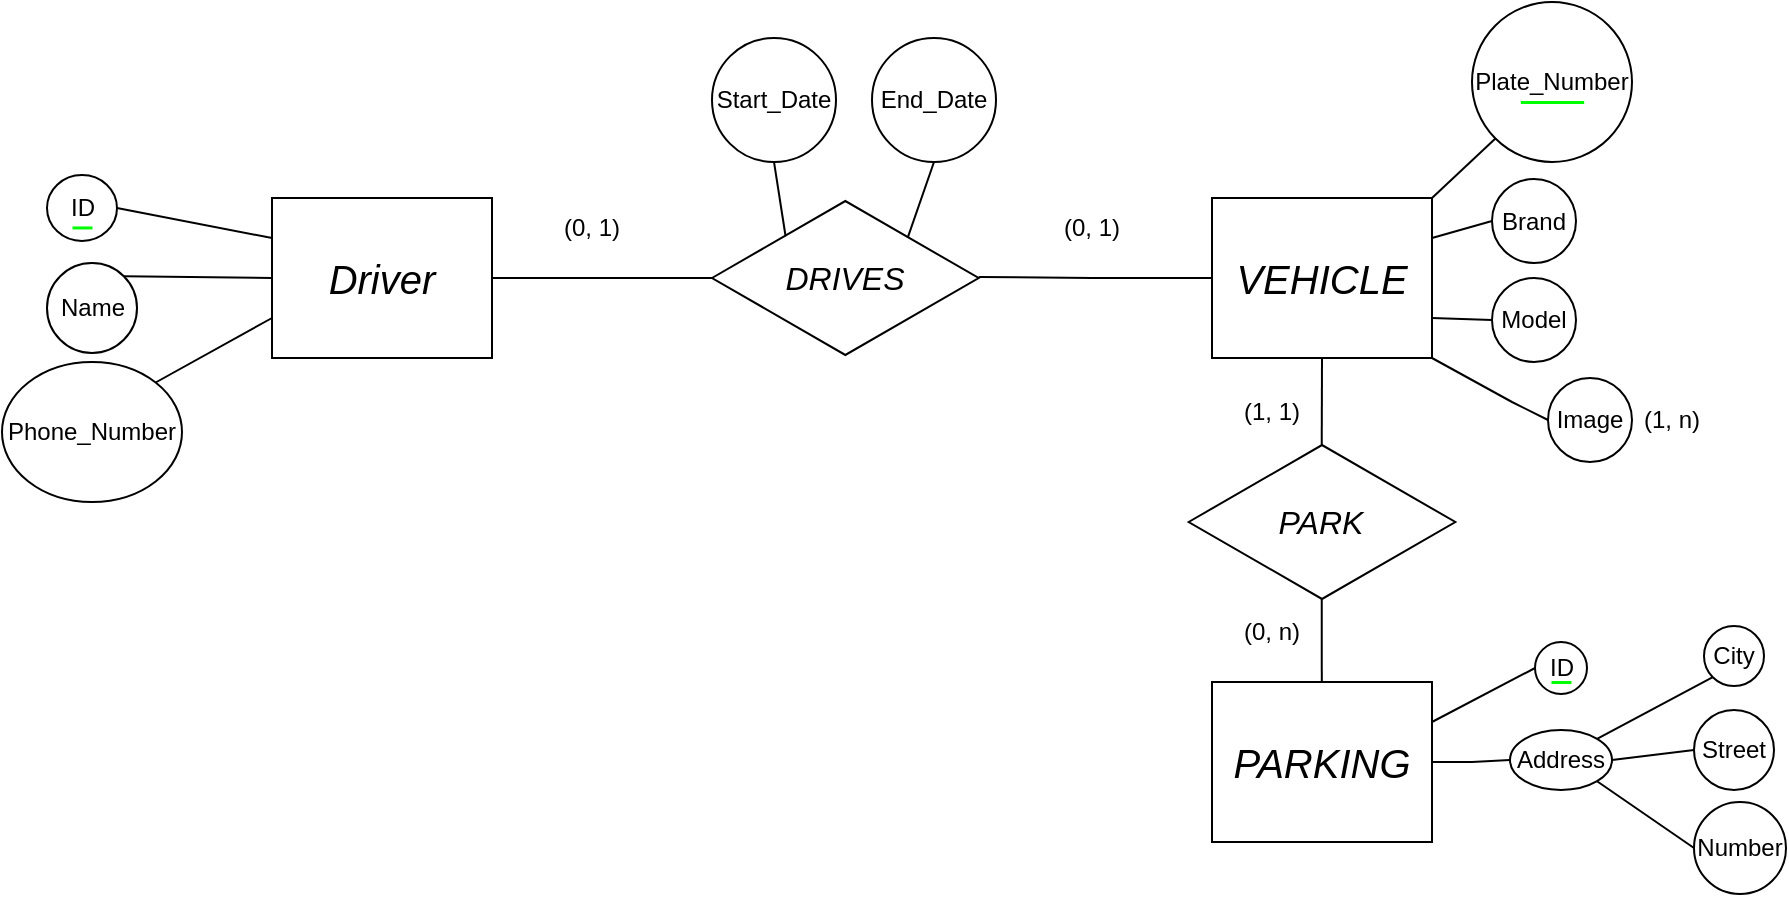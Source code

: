 <mxfile version="24.7.8">
  <diagram name="Página-1" id="oE5SToJG6d0fqBrR_LVp">
    <mxGraphModel dx="733" dy="456" grid="1" gridSize="10" guides="1" tooltips="1" connect="1" arrows="1" fold="1" page="1" pageScale="1" pageWidth="1169" pageHeight="827" math="0" shadow="0">
      <root>
        <mxCell id="0" />
        <mxCell id="1" parent="0" />
        <mxCell id="YD6msoa2M3r7hMomgX2S-1" value="&lt;span style=&quot;font-size: 20px;&quot;&gt;&lt;i&gt;Driver&lt;/i&gt;&lt;/span&gt;" style="rounded=0;whiteSpace=wrap;html=1;fillColor=none;" parent="1" vertex="1">
          <mxGeometry x="370" y="118" width="110" height="80" as="geometry" />
        </mxCell>
        <mxCell id="YD6msoa2M3r7hMomgX2S-2" value="&lt;i style=&quot;&quot;&gt;&lt;font style=&quot;font-size: 20px;&quot;&gt;VEHICLE&lt;/font&gt;&lt;/i&gt;" style="rounded=0;whiteSpace=wrap;html=1;fillColor=none;align=center;" parent="1" vertex="1">
          <mxGeometry x="840" y="118" width="110" height="80" as="geometry" />
        </mxCell>
        <mxCell id="YD6msoa2M3r7hMomgX2S-3" value="&lt;span style=&quot;font-size: 16px;&quot;&gt;&lt;i&gt;DRIVES&lt;/i&gt;&lt;/span&gt;" style="html=1;whiteSpace=wrap;aspect=fixed;shape=isoRectangle;fillColor=none;" parent="1" vertex="1">
          <mxGeometry x="590" y="118" width="133.34" height="80" as="geometry" />
        </mxCell>
        <mxCell id="YD6msoa2M3r7hMomgX2S-5" value="" style="endArrow=none;html=1;rounded=0;exitX=1;exitY=0.5;exitDx=0;exitDy=0;" parent="1" source="YD6msoa2M3r7hMomgX2S-1" edge="1">
          <mxGeometry width="50" height="50" relative="1" as="geometry">
            <mxPoint x="490" y="158" as="sourcePoint" />
            <mxPoint x="590" y="158" as="targetPoint" />
          </mxGeometry>
        </mxCell>
        <mxCell id="YD6msoa2M3r7hMomgX2S-6" value="" style="endArrow=none;html=1;rounded=0;exitX=1;exitY=0.5;exitDx=0;exitDy=0;entryX=0;entryY=0.5;entryDx=0;entryDy=0;" parent="1" target="YD6msoa2M3r7hMomgX2S-2" edge="1">
          <mxGeometry width="50" height="50" relative="1" as="geometry">
            <mxPoint x="723.34" y="157.5" as="sourcePoint" />
            <mxPoint x="835.34" y="158.5" as="targetPoint" />
            <Array as="points">
              <mxPoint x="780" y="158" />
            </Array>
          </mxGeometry>
        </mxCell>
        <mxCell id="YD6msoa2M3r7hMomgX2S-8" value="Name" style="text;html=1;align=center;verticalAlign=middle;resizable=0;points=[];autosize=1;strokeColor=none;fillColor=none;" parent="1" vertex="1">
          <mxGeometry x="250" y="158" width="60" height="30" as="geometry" />
        </mxCell>
        <mxCell id="YD6msoa2M3r7hMomgX2S-23" value="" style="endArrow=none;html=1;rounded=0;entryX=0;entryY=0.75;entryDx=0;entryDy=0;exitX=1;exitY=0;exitDx=0;exitDy=0;" parent="1" source="YD6msoa2M3r7hMomgX2S-17" target="YD6msoa2M3r7hMomgX2S-1" edge="1">
          <mxGeometry width="50" height="50" relative="1" as="geometry">
            <mxPoint x="320" y="224" as="sourcePoint" />
            <mxPoint x="330" y="168" as="targetPoint" />
            <Array as="points" />
          </mxGeometry>
        </mxCell>
        <mxCell id="YD6msoa2M3r7hMomgX2S-25" value="" style="endArrow=none;html=1;rounded=0;entryX=0;entryY=0.5;entryDx=0;entryDy=0;exitX=1;exitY=0;exitDx=0;exitDy=0;" parent="1" source="EoohrdejDbw18MWcAkVu-14" target="YD6msoa2M3r7hMomgX2S-1" edge="1">
          <mxGeometry width="50" height="50" relative="1" as="geometry">
            <mxPoint x="320" y="148" as="sourcePoint" />
            <mxPoint x="371" y="145" as="targetPoint" />
            <Array as="points" />
          </mxGeometry>
        </mxCell>
        <mxCell id="YD6msoa2M3r7hMomgX2S-47" value="ID" style="text;html=1;align=center;verticalAlign=middle;resizable=0;points=[];autosize=1;strokeColor=none;fillColor=none;" parent="1" vertex="1">
          <mxGeometry x="255" y="108" width="40" height="30" as="geometry" />
        </mxCell>
        <mxCell id="YD6msoa2M3r7hMomgX2S-48" value="" style="endArrow=none;html=1;rounded=0;exitX=1;exitY=0.5;exitDx=0;exitDy=0;entryX=0;entryY=0.25;entryDx=0;entryDy=0;" parent="1" source="EoohrdejDbw18MWcAkVu-1" target="YD6msoa2M3r7hMomgX2S-1" edge="1">
          <mxGeometry width="50" height="50" relative="1" as="geometry">
            <mxPoint x="315" y="123" as="sourcePoint" />
            <mxPoint x="360" y="130" as="targetPoint" />
            <Array as="points" />
          </mxGeometry>
        </mxCell>
        <mxCell id="YD6msoa2M3r7hMomgX2S-49" value="(0, 1)" style="text;html=1;align=center;verticalAlign=middle;whiteSpace=wrap;rounded=0;" parent="1" vertex="1">
          <mxGeometry x="500" y="118" width="60" height="30" as="geometry" />
        </mxCell>
        <mxCell id="YD6msoa2M3r7hMomgX2S-50" value="(0, 1)" style="text;html=1;align=center;verticalAlign=middle;whiteSpace=wrap;rounded=0;" parent="1" vertex="1">
          <mxGeometry x="750" y="118" width="60" height="30" as="geometry" />
        </mxCell>
        <mxCell id="EoohrdejDbw18MWcAkVu-1" value="" style="ellipse;whiteSpace=wrap;html=1;fillColor=none;" parent="1" vertex="1">
          <mxGeometry x="257.5" y="106.5" width="35" height="33" as="geometry" />
        </mxCell>
        <mxCell id="EoohrdejDbw18MWcAkVu-11" value="" style="endArrow=none;html=1;rounded=0;strokeWidth=1.5;strokeColor=#00ff00;" parent="1" edge="1">
          <mxGeometry width="50" height="50" relative="1" as="geometry">
            <mxPoint x="270" y="132.72" as="sourcePoint" />
            <mxPoint x="280" y="132.72" as="targetPoint" />
          </mxGeometry>
        </mxCell>
        <mxCell id="EoohrdejDbw18MWcAkVu-14" value="" style="ellipse;whiteSpace=wrap;html=1;aspect=fixed;fillColor=none;" parent="1" vertex="1">
          <mxGeometry x="257.5" y="150.5" width="45" height="45" as="geometry" />
        </mxCell>
        <mxCell id="EoohrdejDbw18MWcAkVu-15" style="edgeStyle=orthogonalEdgeStyle;rounded=0;orthogonalLoop=1;jettySize=auto;html=1;exitX=0.5;exitY=1;exitDx=0;exitDy=0;" parent="1" source="EoohrdejDbw18MWcAkVu-14" target="EoohrdejDbw18MWcAkVu-14" edge="1">
          <mxGeometry relative="1" as="geometry" />
        </mxCell>
        <mxCell id="7mogBvrklBRCSHPhgobV-1" value="&lt;i style=&quot;&quot;&gt;&lt;font style=&quot;font-size: 20px;&quot;&gt;PARKING&lt;/font&gt;&lt;/i&gt;" style="rounded=0;whiteSpace=wrap;html=1;fillColor=none;align=center;" parent="1" vertex="1">
          <mxGeometry x="840" y="360" width="110" height="80" as="geometry" />
        </mxCell>
        <mxCell id="7mogBvrklBRCSHPhgobV-2" value="&lt;span style=&quot;font-size: 16px;&quot;&gt;&lt;i&gt;PARK&lt;/i&gt;&lt;/span&gt;" style="html=1;whiteSpace=wrap;aspect=fixed;shape=isoRectangle;fillColor=none;" parent="1" vertex="1">
          <mxGeometry x="828.33" y="240" width="133.34" height="80" as="geometry" />
        </mxCell>
        <mxCell id="7mogBvrklBRCSHPhgobV-3" value="" style="endArrow=none;html=1;rounded=0;entryX=0.5;entryY=1;entryDx=0;entryDy=0;exitX=0.499;exitY=0.024;exitDx=0;exitDy=0;exitPerimeter=0;" parent="1" source="7mogBvrklBRCSHPhgobV-2" target="YD6msoa2M3r7hMomgX2S-2" edge="1">
          <mxGeometry width="50" height="50" relative="1" as="geometry">
            <mxPoint x="900" y="230" as="sourcePoint" />
            <mxPoint x="890" y="210" as="targetPoint" />
            <Array as="points" />
          </mxGeometry>
        </mxCell>
        <mxCell id="7mogBvrklBRCSHPhgobV-4" value="" style="endArrow=none;html=1;rounded=0;exitX=0.499;exitY=0.024;exitDx=0;exitDy=0;exitPerimeter=0;entryX=0.499;entryY=0.978;entryDx=0;entryDy=0;entryPerimeter=0;" parent="1" target="7mogBvrklBRCSHPhgobV-2" edge="1">
          <mxGeometry width="50" height="50" relative="1" as="geometry">
            <mxPoint x="894.9" y="360" as="sourcePoint" />
            <mxPoint x="895" y="320" as="targetPoint" />
            <Array as="points" />
          </mxGeometry>
        </mxCell>
        <mxCell id="7mogBvrklBRCSHPhgobV-5" value="(1, 1)" style="text;html=1;align=center;verticalAlign=middle;whiteSpace=wrap;rounded=0;" parent="1" vertex="1">
          <mxGeometry x="840" y="210" width="60" height="30" as="geometry" />
        </mxCell>
        <mxCell id="7mogBvrklBRCSHPhgobV-6" value="(0, n)" style="text;html=1;align=center;verticalAlign=middle;whiteSpace=wrap;rounded=0;" parent="1" vertex="1">
          <mxGeometry x="840" y="320" width="60" height="30" as="geometry" />
        </mxCell>
        <mxCell id="YD6msoa2M3r7hMomgX2S-17" value="Phone_Number" style="ellipse;whiteSpace=wrap;html=1;fillColor=none;" parent="1" vertex="1">
          <mxGeometry x="235" y="200" width="90" height="70" as="geometry" />
        </mxCell>
        <mxCell id="eusQgZ99jfotjbnobgPZ-1" value="Plate_Number" style="ellipse;whiteSpace=wrap;html=1;aspect=fixed;fillColor=none;" vertex="1" parent="1">
          <mxGeometry x="970" y="20" width="80" height="80" as="geometry" />
        </mxCell>
        <mxCell id="eusQgZ99jfotjbnobgPZ-2" value="Brand" style="ellipse;whiteSpace=wrap;html=1;aspect=fixed;fillColor=none;" vertex="1" parent="1">
          <mxGeometry x="980" y="108.5" width="42" height="42" as="geometry" />
        </mxCell>
        <mxCell id="eusQgZ99jfotjbnobgPZ-3" value="Model" style="ellipse;whiteSpace=wrap;html=1;aspect=fixed;fillColor=none;" vertex="1" parent="1">
          <mxGeometry x="980" y="158" width="42" height="42" as="geometry" />
        </mxCell>
        <mxCell id="eusQgZ99jfotjbnobgPZ-4" value="" style="endArrow=none;html=1;rounded=0;exitX=1;exitY=0.25;exitDx=0;exitDy=0;entryX=0;entryY=0.5;entryDx=0;entryDy=0;" edge="1" parent="1" source="YD6msoa2M3r7hMomgX2S-2" target="eusQgZ99jfotjbnobgPZ-2">
          <mxGeometry width="50" height="50" relative="1" as="geometry">
            <mxPoint x="900" y="150" as="sourcePoint" />
            <mxPoint x="950" y="100" as="targetPoint" />
          </mxGeometry>
        </mxCell>
        <mxCell id="eusQgZ99jfotjbnobgPZ-5" value="" style="endArrow=none;html=1;rounded=0;exitX=1;exitY=0.75;exitDx=0;exitDy=0;entryX=0;entryY=0.5;entryDx=0;entryDy=0;" edge="1" parent="1" source="YD6msoa2M3r7hMomgX2S-2" target="eusQgZ99jfotjbnobgPZ-3">
          <mxGeometry width="50" height="50" relative="1" as="geometry">
            <mxPoint x="960" y="148" as="sourcePoint" />
            <mxPoint x="990" y="140" as="targetPoint" />
          </mxGeometry>
        </mxCell>
        <mxCell id="eusQgZ99jfotjbnobgPZ-6" value="" style="endArrow=none;html=1;rounded=0;exitX=1;exitY=0;exitDx=0;exitDy=0;entryX=0;entryY=1;entryDx=0;entryDy=0;" edge="1" parent="1" source="YD6msoa2M3r7hMomgX2S-2" target="eusQgZ99jfotjbnobgPZ-1">
          <mxGeometry width="50" height="50" relative="1" as="geometry">
            <mxPoint x="970" y="158" as="sourcePoint" />
            <mxPoint x="1000" y="150" as="targetPoint" />
          </mxGeometry>
        </mxCell>
        <mxCell id="eusQgZ99jfotjbnobgPZ-7" value="Image" style="ellipse;whiteSpace=wrap;html=1;aspect=fixed;fillColor=none;" vertex="1" parent="1">
          <mxGeometry x="1008" y="208" width="42" height="42" as="geometry" />
        </mxCell>
        <mxCell id="eusQgZ99jfotjbnobgPZ-9" value="" style="endArrow=none;html=1;rounded=0;exitX=1;exitY=1;exitDx=0;exitDy=0;entryX=0;entryY=0.5;entryDx=0;entryDy=0;" edge="1" parent="1" source="YD6msoa2M3r7hMomgX2S-2" target="eusQgZ99jfotjbnobgPZ-7">
          <mxGeometry width="50" height="50" relative="1" as="geometry">
            <mxPoint x="960" y="188" as="sourcePoint" />
            <mxPoint x="990" y="189" as="targetPoint" />
            <Array as="points">
              <mxPoint x="990" y="220" />
            </Array>
          </mxGeometry>
        </mxCell>
        <mxCell id="eusQgZ99jfotjbnobgPZ-10" value="(1, n)" style="text;html=1;align=center;verticalAlign=middle;whiteSpace=wrap;rounded=0;" vertex="1" parent="1">
          <mxGeometry x="1040" y="214" width="60" height="30" as="geometry" />
        </mxCell>
        <mxCell id="eusQgZ99jfotjbnobgPZ-11" value="Street" style="ellipse;whiteSpace=wrap;html=1;aspect=fixed;fillColor=none;" vertex="1" parent="1">
          <mxGeometry x="1081" y="374" width="40" height="40" as="geometry" />
        </mxCell>
        <mxCell id="eusQgZ99jfotjbnobgPZ-12" value="Address" style="ellipse;whiteSpace=wrap;html=1;fillColor=none;" vertex="1" parent="1">
          <mxGeometry x="989" y="384" width="51" height="30" as="geometry" />
        </mxCell>
        <mxCell id="eusQgZ99jfotjbnobgPZ-13" value="City" style="ellipse;whiteSpace=wrap;html=1;aspect=fixed;fillColor=none;" vertex="1" parent="1">
          <mxGeometry x="1086" y="332" width="30" height="30" as="geometry" />
        </mxCell>
        <mxCell id="eusQgZ99jfotjbnobgPZ-14" value="Number" style="ellipse;whiteSpace=wrap;html=1;aspect=fixed;fillColor=none;" vertex="1" parent="1">
          <mxGeometry x="1081" y="420" width="46" height="46" as="geometry" />
        </mxCell>
        <mxCell id="eusQgZ99jfotjbnobgPZ-15" value="" style="endArrow=none;html=1;rounded=0;exitX=1;exitY=0.5;exitDx=0;exitDy=0;entryX=0;entryY=0.5;entryDx=0;entryDy=0;" edge="1" parent="1" source="7mogBvrklBRCSHPhgobV-1" target="eusQgZ99jfotjbnobgPZ-12">
          <mxGeometry width="50" height="50" relative="1" as="geometry">
            <mxPoint x="930" y="480" as="sourcePoint" />
            <mxPoint x="980" y="430" as="targetPoint" />
            <Array as="points">
              <mxPoint x="970" y="400" />
            </Array>
          </mxGeometry>
        </mxCell>
        <mxCell id="eusQgZ99jfotjbnobgPZ-17" value="" style="endArrow=none;html=1;rounded=0;exitX=1;exitY=1;exitDx=0;exitDy=0;entryX=0;entryY=0.5;entryDx=0;entryDy=0;" edge="1" parent="1" source="eusQgZ99jfotjbnobgPZ-12" target="eusQgZ99jfotjbnobgPZ-14">
          <mxGeometry width="50" height="50" relative="1" as="geometry">
            <mxPoint x="1042" y="400.5" as="sourcePoint" />
            <mxPoint x="1081" y="399.5" as="targetPoint" />
          </mxGeometry>
        </mxCell>
        <mxCell id="eusQgZ99jfotjbnobgPZ-18" value="" style="endArrow=none;html=1;rounded=0;exitX=1;exitY=0.5;exitDx=0;exitDy=0;entryX=0;entryY=0.5;entryDx=0;entryDy=0;" edge="1" parent="1" source="eusQgZ99jfotjbnobgPZ-12" target="eusQgZ99jfotjbnobgPZ-11">
          <mxGeometry width="50" height="50" relative="1" as="geometry">
            <mxPoint x="1043" y="420" as="sourcePoint" />
            <mxPoint x="1091" y="453" as="targetPoint" />
          </mxGeometry>
        </mxCell>
        <mxCell id="eusQgZ99jfotjbnobgPZ-19" value="" style="endArrow=none;html=1;rounded=0;exitX=1;exitY=0;exitDx=0;exitDy=0;entryX=0;entryY=1;entryDx=0;entryDy=0;" edge="1" parent="1" source="eusQgZ99jfotjbnobgPZ-12" target="eusQgZ99jfotjbnobgPZ-13">
          <mxGeometry width="50" height="50" relative="1" as="geometry">
            <mxPoint x="1053" y="430" as="sourcePoint" />
            <mxPoint x="1101" y="463" as="targetPoint" />
          </mxGeometry>
        </mxCell>
        <mxCell id="eusQgZ99jfotjbnobgPZ-20" value="ID" style="ellipse;whiteSpace=wrap;html=1;aspect=fixed;fillColor=none;" vertex="1" parent="1">
          <mxGeometry x="1001.5" y="340" width="26" height="26" as="geometry" />
        </mxCell>
        <mxCell id="eusQgZ99jfotjbnobgPZ-21" value="" style="endArrow=none;html=1;rounded=0;exitX=1;exitY=0.25;exitDx=0;exitDy=0;entryX=0;entryY=0.5;entryDx=0;entryDy=0;" edge="1" parent="1" source="7mogBvrklBRCSHPhgobV-1" target="eusQgZ99jfotjbnobgPZ-20">
          <mxGeometry width="50" height="50" relative="1" as="geometry">
            <mxPoint x="960" y="410" as="sourcePoint" />
            <mxPoint x="999" y="409" as="targetPoint" />
            <Array as="points" />
          </mxGeometry>
        </mxCell>
        <mxCell id="eusQgZ99jfotjbnobgPZ-24" value="" style="endArrow=none;html=1;rounded=0;strokeWidth=1.5;strokeColor=#00ff00;" edge="1" parent="1">
          <mxGeometry width="50" height="50" relative="1" as="geometry">
            <mxPoint x="1009.5" y="360" as="sourcePoint" />
            <mxPoint x="1019.5" y="360" as="targetPoint" />
          </mxGeometry>
        </mxCell>
        <mxCell id="eusQgZ99jfotjbnobgPZ-25" value="End_Date" style="ellipse;whiteSpace=wrap;html=1;aspect=fixed;fillColor=none;" vertex="1" parent="1">
          <mxGeometry x="670" y="38" width="62" height="62" as="geometry" />
        </mxCell>
        <mxCell id="eusQgZ99jfotjbnobgPZ-26" value="Start_Date" style="ellipse;whiteSpace=wrap;html=1;aspect=fixed;fillColor=none;" vertex="1" parent="1">
          <mxGeometry x="590" y="38" width="62" height="62" as="geometry" />
        </mxCell>
        <mxCell id="eusQgZ99jfotjbnobgPZ-27" value="" style="endArrow=none;html=1;rounded=0;entryX=0.734;entryY=0.248;entryDx=0;entryDy=0;exitX=0.5;exitY=1;exitDx=0;exitDy=0;entryPerimeter=0;" edge="1" parent="1" source="eusQgZ99jfotjbnobgPZ-25" target="YD6msoa2M3r7hMomgX2S-3">
          <mxGeometry width="50" height="50" relative="1" as="geometry">
            <mxPoint x="700" y="110" as="sourcePoint" />
            <mxPoint x="850" y="168" as="targetPoint" />
            <Array as="points" />
          </mxGeometry>
        </mxCell>
        <mxCell id="eusQgZ99jfotjbnobgPZ-28" value="" style="endArrow=none;html=1;rounded=0;entryX=0.276;entryY=0.239;entryDx=0;entryDy=0;exitX=0.5;exitY=1;exitDx=0;exitDy=0;entryPerimeter=0;" edge="1" parent="1" source="eusQgZ99jfotjbnobgPZ-26" target="YD6msoa2M3r7hMomgX2S-3">
          <mxGeometry width="50" height="50" relative="1" as="geometry">
            <mxPoint x="627.5" y="100" as="sourcePoint" />
            <mxPoint x="614.5" y="138" as="targetPoint" />
            <Array as="points" />
          </mxGeometry>
        </mxCell>
        <mxCell id="eusQgZ99jfotjbnobgPZ-30" value="" style="endArrow=none;html=1;rounded=0;strokeWidth=1.5;strokeColor=#00ff00;" edge="1" parent="1">
          <mxGeometry width="50" height="50" relative="1" as="geometry">
            <mxPoint x="994.17" y="70" as="sourcePoint" />
            <mxPoint x="1025.84" y="70" as="targetPoint" />
            <Array as="points">
              <mxPoint x="1013.84" y="70" />
            </Array>
          </mxGeometry>
        </mxCell>
      </root>
    </mxGraphModel>
  </diagram>
</mxfile>
